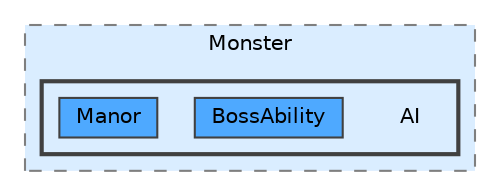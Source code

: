 digraph "Q:/IdleWave/Projet/Assets/Scripts/RogueGenesia/Survival/Monster/AI"
{
 // LATEX_PDF_SIZE
  bgcolor="transparent";
  edge [fontname=Helvetica,fontsize=10,labelfontname=Helvetica,labelfontsize=10];
  node [fontname=Helvetica,fontsize=10,shape=box,height=0.2,width=0.4];
  compound=true
  subgraph clusterdir_ccbd096adcf674e78017a5a4f754a02b {
    graph [ bgcolor="#daedff", pencolor="grey50", label="Monster", fontname=Helvetica,fontsize=10 style="filled,dashed", URL="dir_ccbd096adcf674e78017a5a4f754a02b.html",tooltip=""]
  subgraph clusterdir_befd5c0ec8b1e2fefcf5dc2dd2093e48 {
    graph [ bgcolor="#daedff", pencolor="grey25", label="", fontname=Helvetica,fontsize=10 style="filled,bold", URL="dir_befd5c0ec8b1e2fefcf5dc2dd2093e48.html",tooltip=""]
    dir_befd5c0ec8b1e2fefcf5dc2dd2093e48 [shape=plaintext, label="AI"];
  dir_c3cdb3834d5d3bbe5feeafd248d94d3b [label="BossAbility", fillcolor="#4ea9ff", color="grey25", style="filled", URL="dir_c3cdb3834d5d3bbe5feeafd248d94d3b.html",tooltip=""];
  dir_9cdb0399ebdc2ea460372b79c498999e [label="Manor", fillcolor="#4ea9ff", color="grey25", style="filled", URL="dir_9cdb0399ebdc2ea460372b79c498999e.html",tooltip=""];
  }
  }
}
